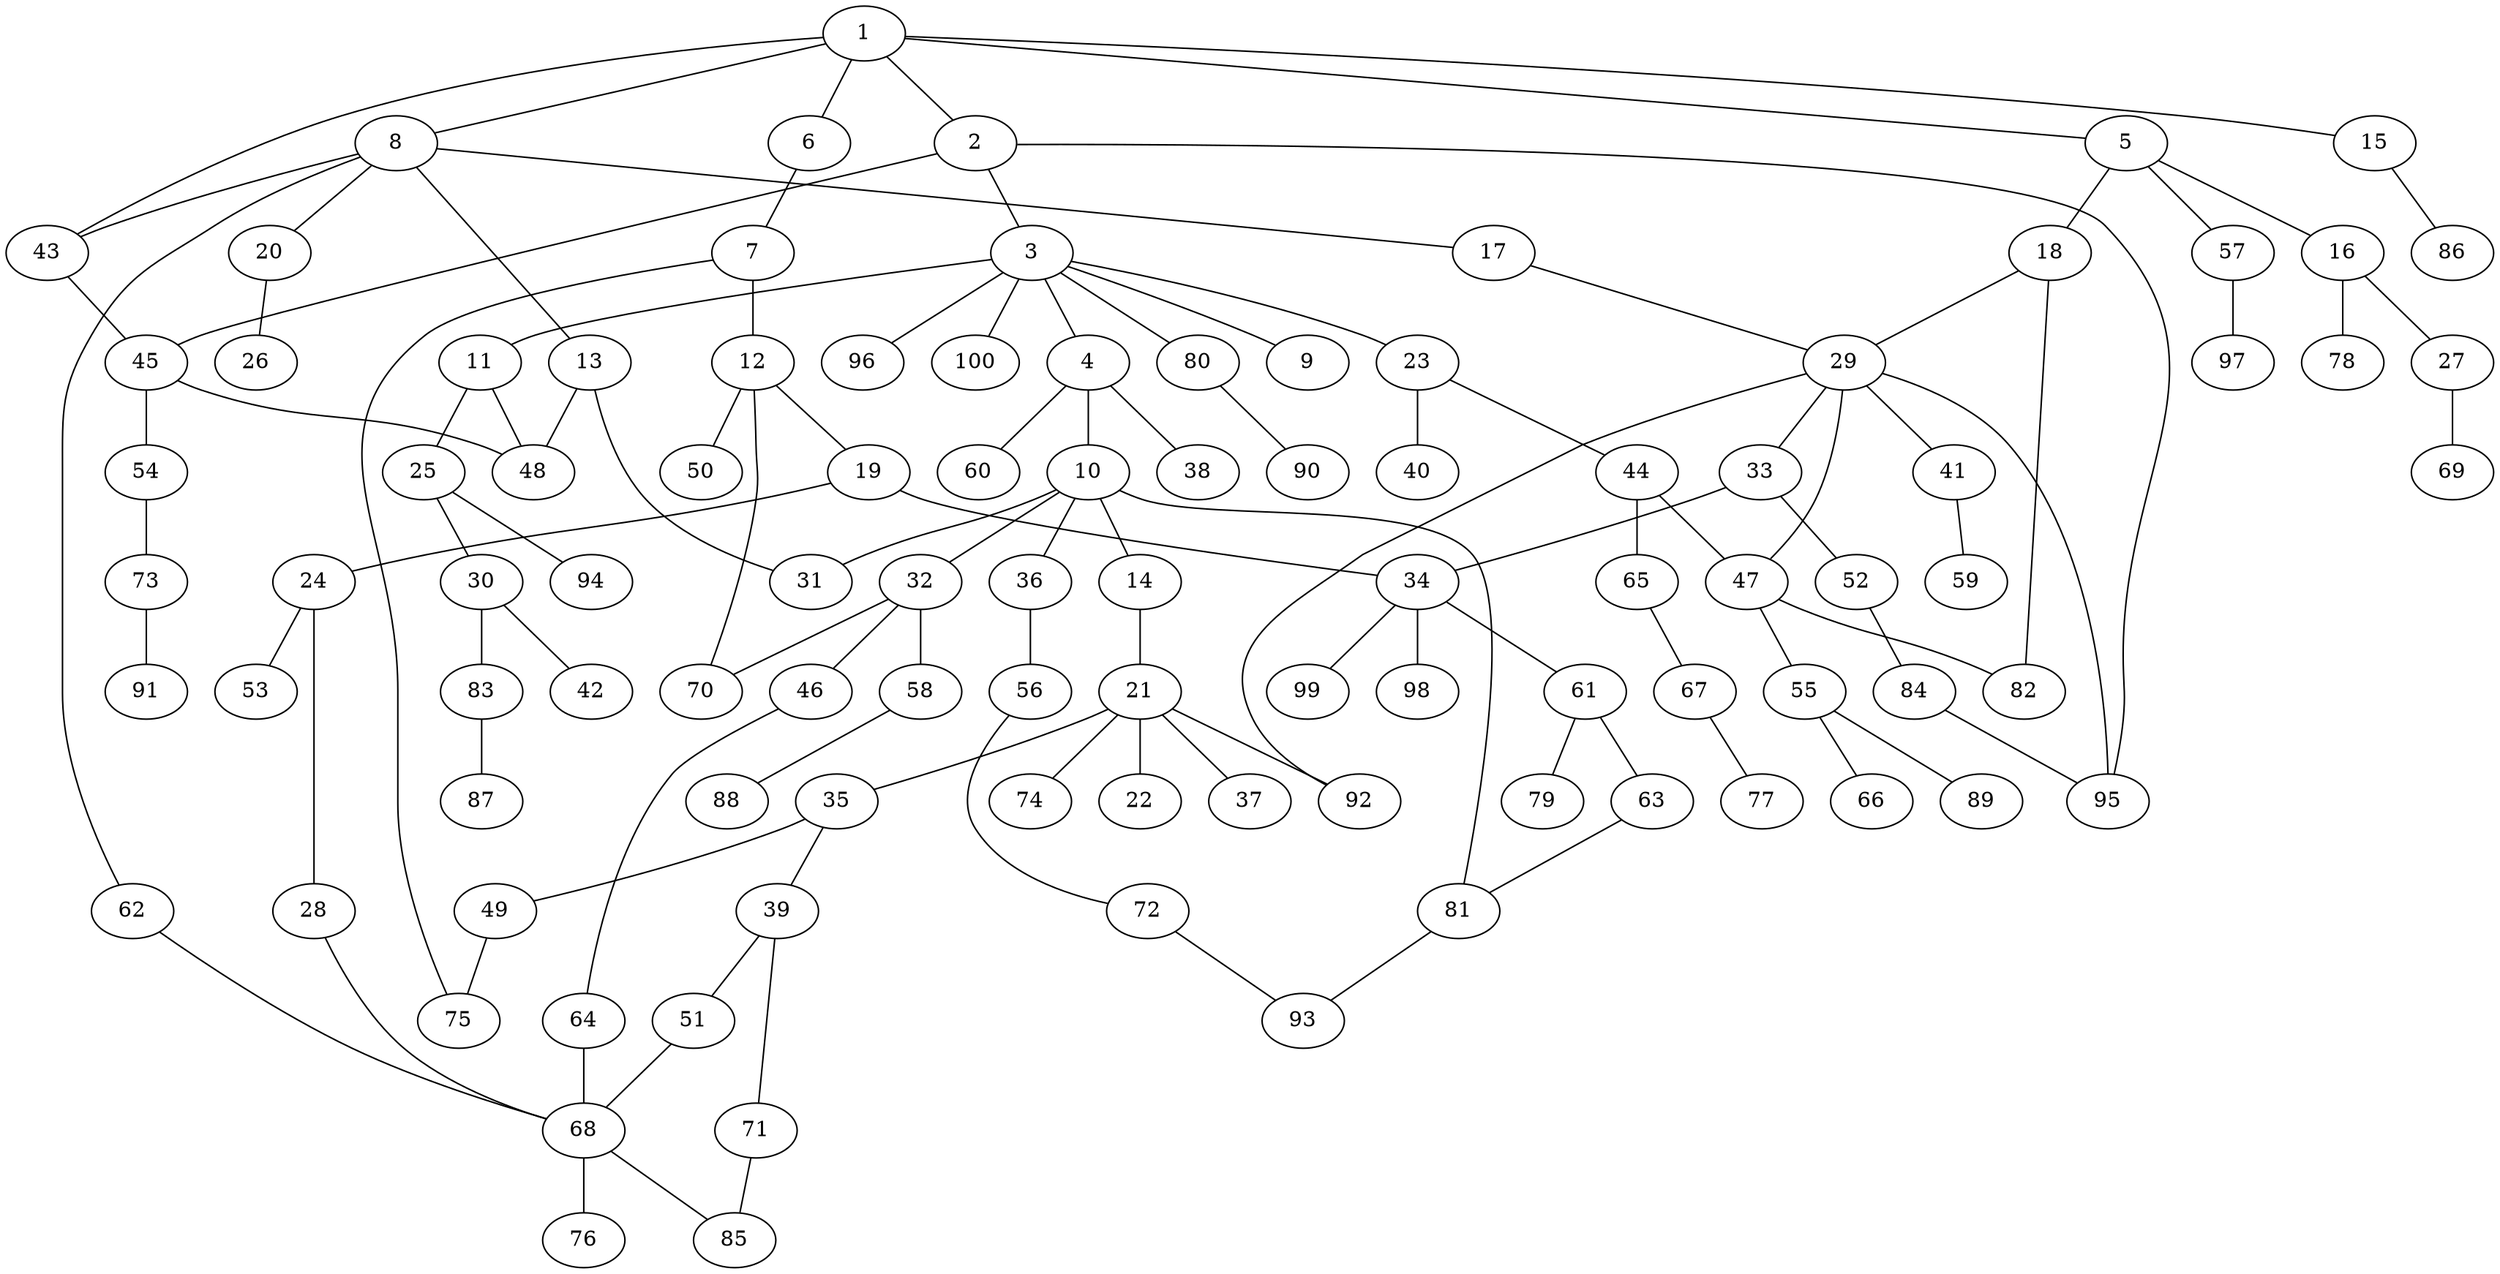 graph graphname {1--2
1--5
1--6
1--8
1--15
1--43
2--3
2--45
2--95
3--4
3--9
3--11
3--23
3--80
3--96
3--100
4--10
4--38
4--60
5--16
5--18
5--57
6--7
7--12
7--75
8--13
8--17
8--20
8--43
8--62
10--14
10--31
10--32
10--36
10--81
11--25
11--48
12--19
12--50
12--70
13--31
13--48
14--21
15--86
16--27
16--78
17--29
18--29
18--82
19--24
19--34
20--26
21--22
21--35
21--37
21--74
21--92
23--40
23--44
24--28
24--53
25--30
25--94
27--69
28--68
29--33
29--41
29--47
29--92
29--95
30--42
30--83
32--46
32--58
32--70
33--34
33--52
34--61
34--98
34--99
35--39
35--49
36--56
39--51
39--71
41--59
43--45
44--47
44--65
45--48
45--54
46--64
47--55
47--82
49--75
51--68
52--84
54--73
55--66
55--89
56--72
57--97
58--88
61--63
61--79
62--68
63--81
64--68
65--67
67--77
68--76
68--85
71--85
72--93
73--91
80--90
81--93
83--87
84--95
}